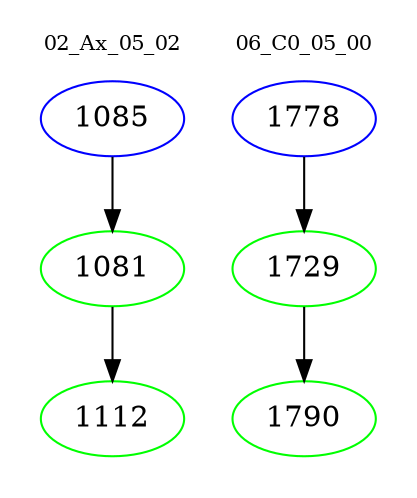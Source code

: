 digraph{
subgraph cluster_0 {
color = white
label = "02_Ax_05_02";
fontsize=10;
T0_1085 [label="1085", color="blue"]
T0_1085 -> T0_1081 [color="black"]
T0_1081 [label="1081", color="green"]
T0_1081 -> T0_1112 [color="black"]
T0_1112 [label="1112", color="green"]
}
subgraph cluster_1 {
color = white
label = "06_C0_05_00";
fontsize=10;
T1_1778 [label="1778", color="blue"]
T1_1778 -> T1_1729 [color="black"]
T1_1729 [label="1729", color="green"]
T1_1729 -> T1_1790 [color="black"]
T1_1790 [label="1790", color="green"]
}
}
